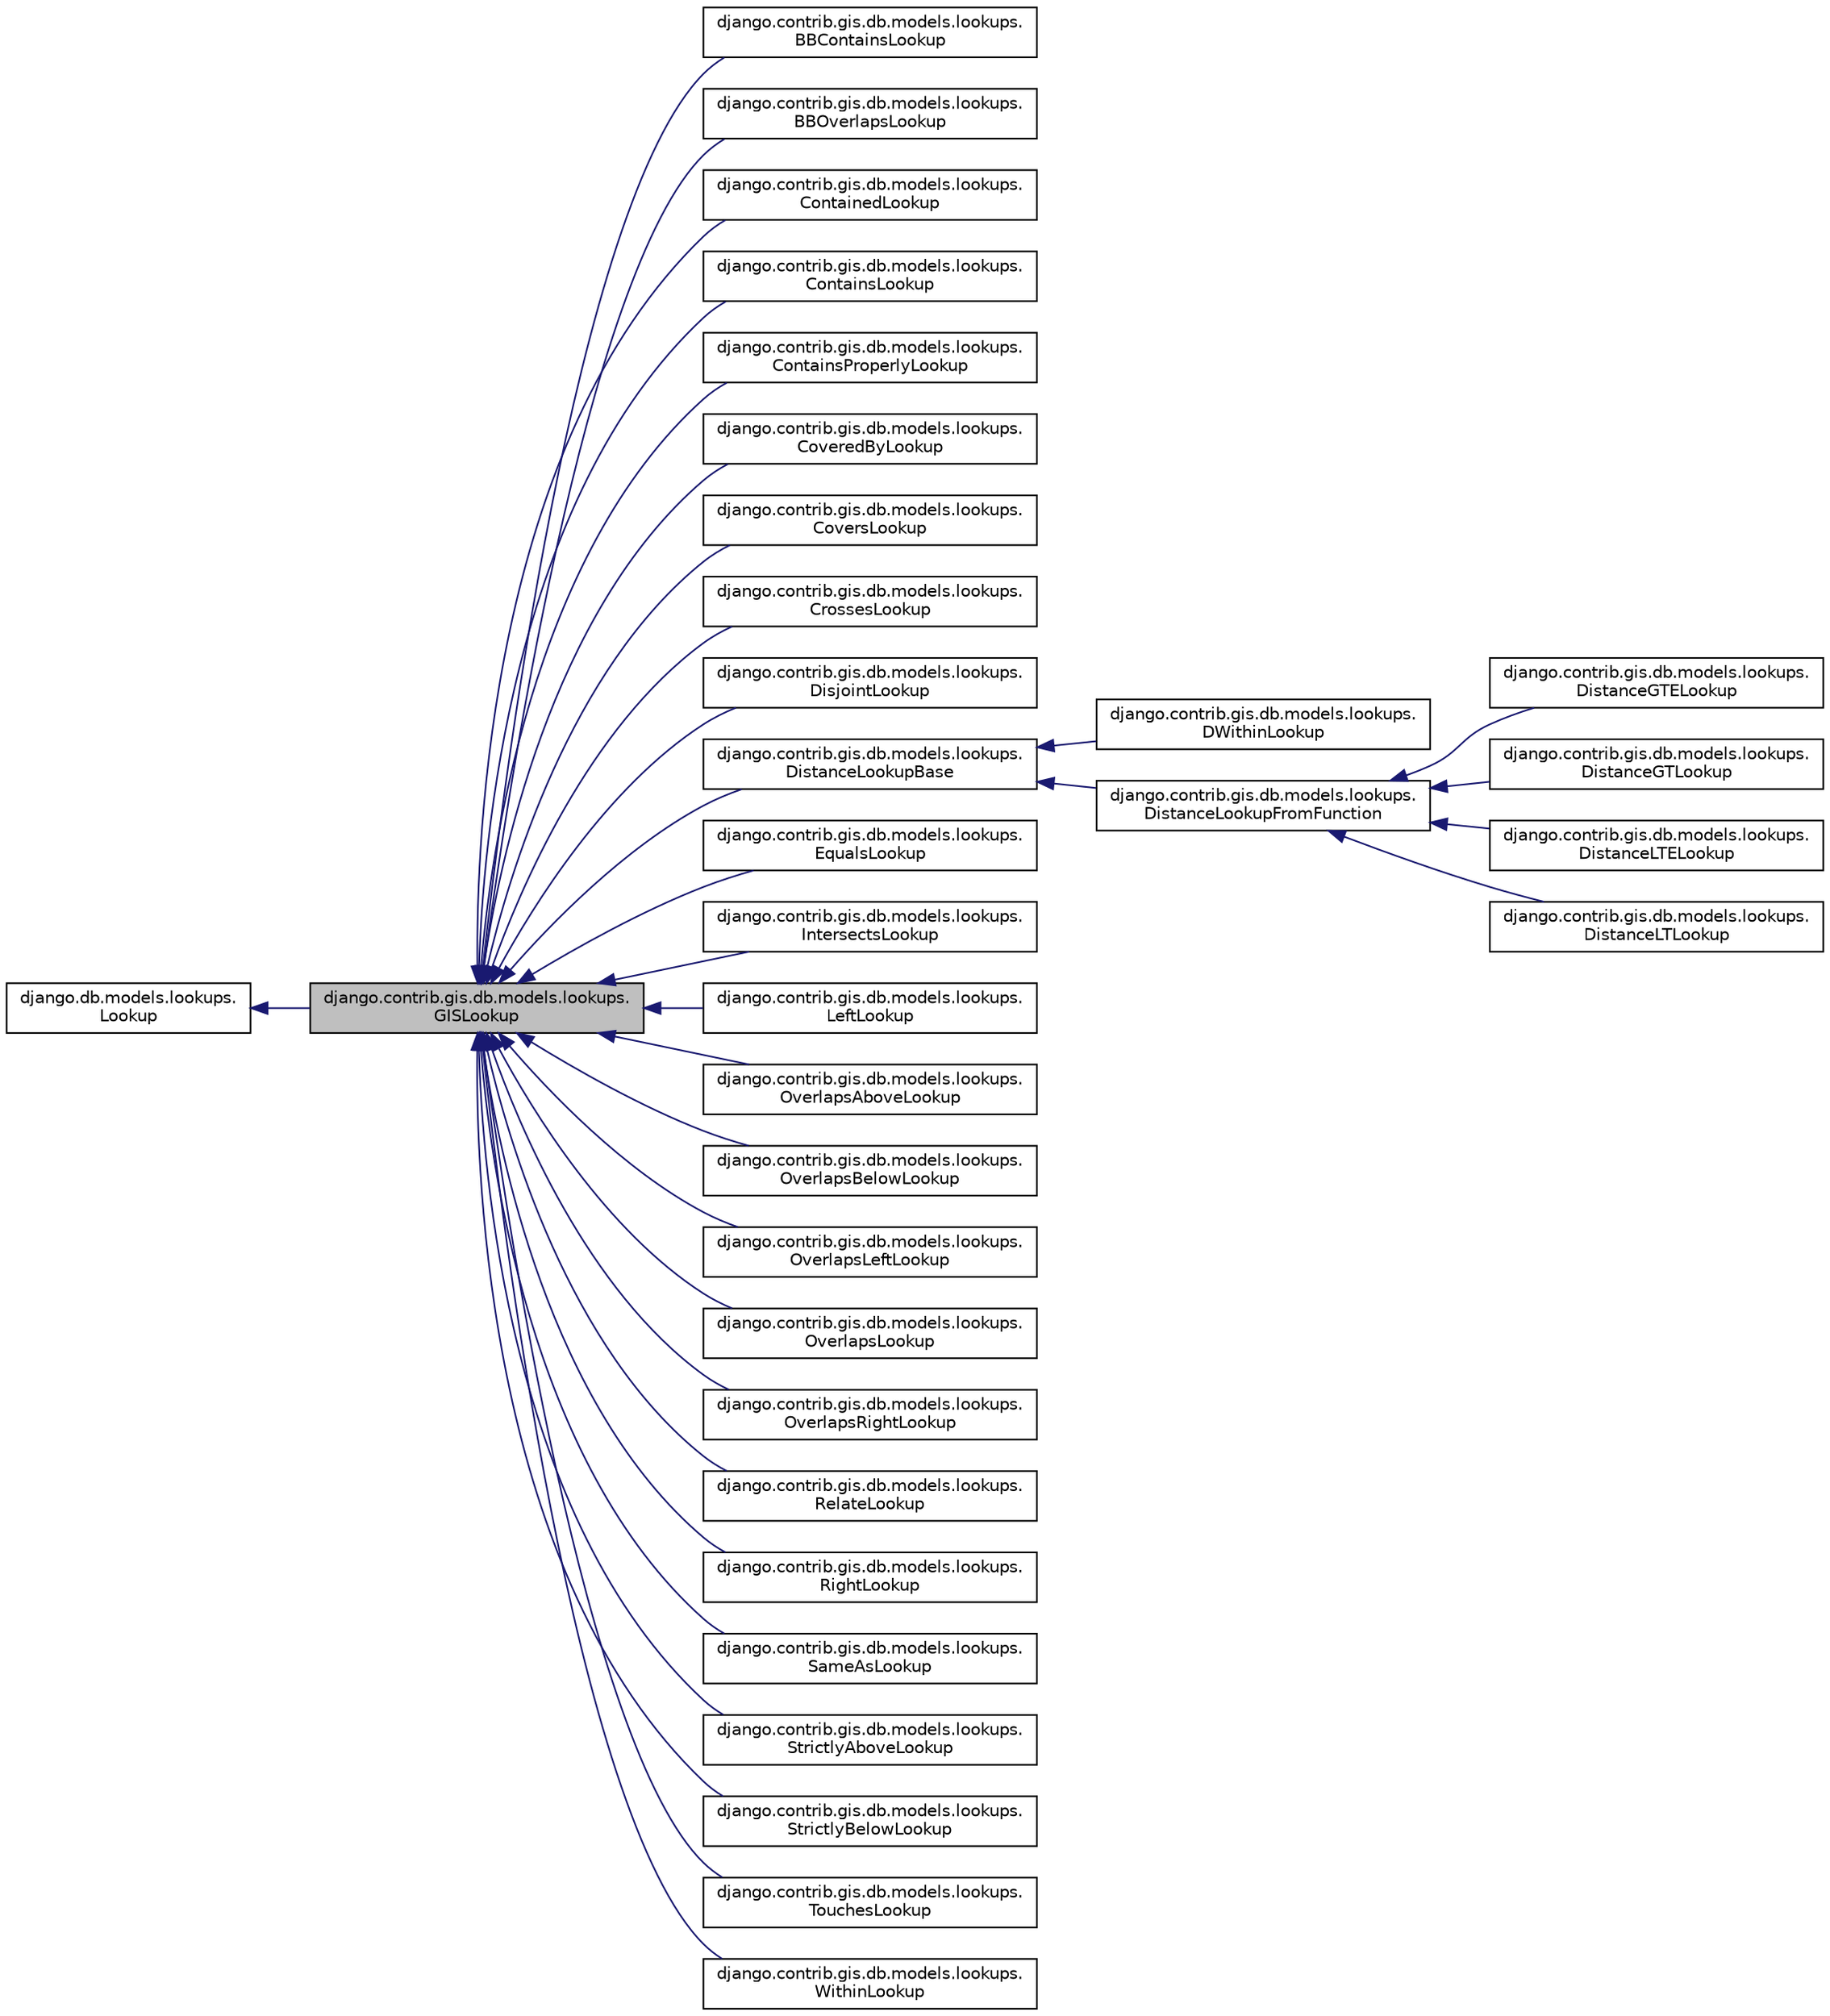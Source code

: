 digraph "django.contrib.gis.db.models.lookups.GISLookup"
{
 // LATEX_PDF_SIZE
  edge [fontname="Helvetica",fontsize="10",labelfontname="Helvetica",labelfontsize="10"];
  node [fontname="Helvetica",fontsize="10",shape=record];
  rankdir="LR";
  Node1 [label="django.contrib.gis.db.models.lookups.\lGISLookup",height=0.2,width=0.4,color="black", fillcolor="grey75", style="filled", fontcolor="black",tooltip=" "];
  Node2 -> Node1 [dir="back",color="midnightblue",fontsize="10",style="solid",fontname="Helvetica"];
  Node2 [label="django.db.models.lookups.\lLookup",height=0.2,width=0.4,color="black", fillcolor="white", style="filled",URL="$dd/de0/classdjango_1_1db_1_1models_1_1lookups_1_1_lookup.html",tooltip=" "];
  Node1 -> Node3 [dir="back",color="midnightblue",fontsize="10",style="solid",fontname="Helvetica"];
  Node3 [label="django.contrib.gis.db.models.lookups.\lBBContainsLookup",height=0.2,width=0.4,color="black", fillcolor="white", style="filled",URL="$d4/d35/classdjango_1_1contrib_1_1gis_1_1db_1_1models_1_1lookups_1_1_b_b_contains_lookup.html",tooltip=" "];
  Node1 -> Node4 [dir="back",color="midnightblue",fontsize="10",style="solid",fontname="Helvetica"];
  Node4 [label="django.contrib.gis.db.models.lookups.\lBBOverlapsLookup",height=0.2,width=0.4,color="black", fillcolor="white", style="filled",URL="$de/d9d/classdjango_1_1contrib_1_1gis_1_1db_1_1models_1_1lookups_1_1_b_b_overlaps_lookup.html",tooltip=" "];
  Node1 -> Node5 [dir="back",color="midnightblue",fontsize="10",style="solid",fontname="Helvetica"];
  Node5 [label="django.contrib.gis.db.models.lookups.\lContainedLookup",height=0.2,width=0.4,color="black", fillcolor="white", style="filled",URL="$df/d67/classdjango_1_1contrib_1_1gis_1_1db_1_1models_1_1lookups_1_1_contained_lookup.html",tooltip=" "];
  Node1 -> Node6 [dir="back",color="midnightblue",fontsize="10",style="solid",fontname="Helvetica"];
  Node6 [label="django.contrib.gis.db.models.lookups.\lContainsLookup",height=0.2,width=0.4,color="black", fillcolor="white", style="filled",URL="$d8/d9e/classdjango_1_1contrib_1_1gis_1_1db_1_1models_1_1lookups_1_1_contains_lookup.html",tooltip=" "];
  Node1 -> Node7 [dir="back",color="midnightblue",fontsize="10",style="solid",fontname="Helvetica"];
  Node7 [label="django.contrib.gis.db.models.lookups.\lContainsProperlyLookup",height=0.2,width=0.4,color="black", fillcolor="white", style="filled",URL="$de/da7/classdjango_1_1contrib_1_1gis_1_1db_1_1models_1_1lookups_1_1_contains_properly_lookup.html",tooltip=" "];
  Node1 -> Node8 [dir="back",color="midnightblue",fontsize="10",style="solid",fontname="Helvetica"];
  Node8 [label="django.contrib.gis.db.models.lookups.\lCoveredByLookup",height=0.2,width=0.4,color="black", fillcolor="white", style="filled",URL="$d6/d3d/classdjango_1_1contrib_1_1gis_1_1db_1_1models_1_1lookups_1_1_covered_by_lookup.html",tooltip=" "];
  Node1 -> Node9 [dir="back",color="midnightblue",fontsize="10",style="solid",fontname="Helvetica"];
  Node9 [label="django.contrib.gis.db.models.lookups.\lCoversLookup",height=0.2,width=0.4,color="black", fillcolor="white", style="filled",URL="$d3/d25/classdjango_1_1contrib_1_1gis_1_1db_1_1models_1_1lookups_1_1_covers_lookup.html",tooltip=" "];
  Node1 -> Node10 [dir="back",color="midnightblue",fontsize="10",style="solid",fontname="Helvetica"];
  Node10 [label="django.contrib.gis.db.models.lookups.\lCrossesLookup",height=0.2,width=0.4,color="black", fillcolor="white", style="filled",URL="$d9/d3f/classdjango_1_1contrib_1_1gis_1_1db_1_1models_1_1lookups_1_1_crosses_lookup.html",tooltip=" "];
  Node1 -> Node11 [dir="back",color="midnightblue",fontsize="10",style="solid",fontname="Helvetica"];
  Node11 [label="django.contrib.gis.db.models.lookups.\lDisjointLookup",height=0.2,width=0.4,color="black", fillcolor="white", style="filled",URL="$d7/d92/classdjango_1_1contrib_1_1gis_1_1db_1_1models_1_1lookups_1_1_disjoint_lookup.html",tooltip=" "];
  Node1 -> Node12 [dir="back",color="midnightblue",fontsize="10",style="solid",fontname="Helvetica"];
  Node12 [label="django.contrib.gis.db.models.lookups.\lDistanceLookupBase",height=0.2,width=0.4,color="black", fillcolor="white", style="filled",URL="$d9/d80/classdjango_1_1contrib_1_1gis_1_1db_1_1models_1_1lookups_1_1_distance_lookup_base.html",tooltip=" "];
  Node12 -> Node13 [dir="back",color="midnightblue",fontsize="10",style="solid",fontname="Helvetica"];
  Node13 [label="django.contrib.gis.db.models.lookups.\lDWithinLookup",height=0.2,width=0.4,color="black", fillcolor="white", style="filled",URL="$dc/d45/classdjango_1_1contrib_1_1gis_1_1db_1_1models_1_1lookups_1_1_d_within_lookup.html",tooltip=" "];
  Node12 -> Node14 [dir="back",color="midnightblue",fontsize="10",style="solid",fontname="Helvetica"];
  Node14 [label="django.contrib.gis.db.models.lookups.\lDistanceLookupFromFunction",height=0.2,width=0.4,color="black", fillcolor="white", style="filled",URL="$de/d49/classdjango_1_1contrib_1_1gis_1_1db_1_1models_1_1lookups_1_1_distance_lookup_from_function.html",tooltip=" "];
  Node14 -> Node15 [dir="back",color="midnightblue",fontsize="10",style="solid",fontname="Helvetica"];
  Node15 [label="django.contrib.gis.db.models.lookups.\lDistanceGTELookup",height=0.2,width=0.4,color="black", fillcolor="white", style="filled",URL="$d2/d75/classdjango_1_1contrib_1_1gis_1_1db_1_1models_1_1lookups_1_1_distance_g_t_e_lookup.html",tooltip=" "];
  Node14 -> Node16 [dir="back",color="midnightblue",fontsize="10",style="solid",fontname="Helvetica"];
  Node16 [label="django.contrib.gis.db.models.lookups.\lDistanceGTLookup",height=0.2,width=0.4,color="black", fillcolor="white", style="filled",URL="$dd/d9e/classdjango_1_1contrib_1_1gis_1_1db_1_1models_1_1lookups_1_1_distance_g_t_lookup.html",tooltip=" "];
  Node14 -> Node17 [dir="back",color="midnightblue",fontsize="10",style="solid",fontname="Helvetica"];
  Node17 [label="django.contrib.gis.db.models.lookups.\lDistanceLTELookup",height=0.2,width=0.4,color="black", fillcolor="white", style="filled",URL="$da/d50/classdjango_1_1contrib_1_1gis_1_1db_1_1models_1_1lookups_1_1_distance_l_t_e_lookup.html",tooltip=" "];
  Node14 -> Node18 [dir="back",color="midnightblue",fontsize="10",style="solid",fontname="Helvetica"];
  Node18 [label="django.contrib.gis.db.models.lookups.\lDistanceLTLookup",height=0.2,width=0.4,color="black", fillcolor="white", style="filled",URL="$de/da8/classdjango_1_1contrib_1_1gis_1_1db_1_1models_1_1lookups_1_1_distance_l_t_lookup.html",tooltip=" "];
  Node1 -> Node19 [dir="back",color="midnightblue",fontsize="10",style="solid",fontname="Helvetica"];
  Node19 [label="django.contrib.gis.db.models.lookups.\lEqualsLookup",height=0.2,width=0.4,color="black", fillcolor="white", style="filled",URL="$d5/d5d/classdjango_1_1contrib_1_1gis_1_1db_1_1models_1_1lookups_1_1_equals_lookup.html",tooltip=" "];
  Node1 -> Node20 [dir="back",color="midnightblue",fontsize="10",style="solid",fontname="Helvetica"];
  Node20 [label="django.contrib.gis.db.models.lookups.\lIntersectsLookup",height=0.2,width=0.4,color="black", fillcolor="white", style="filled",URL="$d5/dd3/classdjango_1_1contrib_1_1gis_1_1db_1_1models_1_1lookups_1_1_intersects_lookup.html",tooltip=" "];
  Node1 -> Node21 [dir="back",color="midnightblue",fontsize="10",style="solid",fontname="Helvetica"];
  Node21 [label="django.contrib.gis.db.models.lookups.\lLeftLookup",height=0.2,width=0.4,color="black", fillcolor="white", style="filled",URL="$d5/d80/classdjango_1_1contrib_1_1gis_1_1db_1_1models_1_1lookups_1_1_left_lookup.html",tooltip=" "];
  Node1 -> Node22 [dir="back",color="midnightblue",fontsize="10",style="solid",fontname="Helvetica"];
  Node22 [label="django.contrib.gis.db.models.lookups.\lOverlapsAboveLookup",height=0.2,width=0.4,color="black", fillcolor="white", style="filled",URL="$dc/d8e/classdjango_1_1contrib_1_1gis_1_1db_1_1models_1_1lookups_1_1_overlaps_above_lookup.html",tooltip=" "];
  Node1 -> Node23 [dir="back",color="midnightblue",fontsize="10",style="solid",fontname="Helvetica"];
  Node23 [label="django.contrib.gis.db.models.lookups.\lOverlapsBelowLookup",height=0.2,width=0.4,color="black", fillcolor="white", style="filled",URL="$d2/d22/classdjango_1_1contrib_1_1gis_1_1db_1_1models_1_1lookups_1_1_overlaps_below_lookup.html",tooltip=" "];
  Node1 -> Node24 [dir="back",color="midnightblue",fontsize="10",style="solid",fontname="Helvetica"];
  Node24 [label="django.contrib.gis.db.models.lookups.\lOverlapsLeftLookup",height=0.2,width=0.4,color="black", fillcolor="white", style="filled",URL="$dd/dca/classdjango_1_1contrib_1_1gis_1_1db_1_1models_1_1lookups_1_1_overlaps_left_lookup.html",tooltip=" "];
  Node1 -> Node25 [dir="back",color="midnightblue",fontsize="10",style="solid",fontname="Helvetica"];
  Node25 [label="django.contrib.gis.db.models.lookups.\lOverlapsLookup",height=0.2,width=0.4,color="black", fillcolor="white", style="filled",URL="$dc/de7/classdjango_1_1contrib_1_1gis_1_1db_1_1models_1_1lookups_1_1_overlaps_lookup.html",tooltip=" "];
  Node1 -> Node26 [dir="back",color="midnightblue",fontsize="10",style="solid",fontname="Helvetica"];
  Node26 [label="django.contrib.gis.db.models.lookups.\lOverlapsRightLookup",height=0.2,width=0.4,color="black", fillcolor="white", style="filled",URL="$da/d37/classdjango_1_1contrib_1_1gis_1_1db_1_1models_1_1lookups_1_1_overlaps_right_lookup.html",tooltip=" "];
  Node1 -> Node27 [dir="back",color="midnightblue",fontsize="10",style="solid",fontname="Helvetica"];
  Node27 [label="django.contrib.gis.db.models.lookups.\lRelateLookup",height=0.2,width=0.4,color="black", fillcolor="white", style="filled",URL="$da/df7/classdjango_1_1contrib_1_1gis_1_1db_1_1models_1_1lookups_1_1_relate_lookup.html",tooltip=" "];
  Node1 -> Node28 [dir="back",color="midnightblue",fontsize="10",style="solid",fontname="Helvetica"];
  Node28 [label="django.contrib.gis.db.models.lookups.\lRightLookup",height=0.2,width=0.4,color="black", fillcolor="white", style="filled",URL="$dc/dc1/classdjango_1_1contrib_1_1gis_1_1db_1_1models_1_1lookups_1_1_right_lookup.html",tooltip=" "];
  Node1 -> Node29 [dir="back",color="midnightblue",fontsize="10",style="solid",fontname="Helvetica"];
  Node29 [label="django.contrib.gis.db.models.lookups.\lSameAsLookup",height=0.2,width=0.4,color="black", fillcolor="white", style="filled",URL="$d6/d50/classdjango_1_1contrib_1_1gis_1_1db_1_1models_1_1lookups_1_1_same_as_lookup.html",tooltip=" "];
  Node1 -> Node30 [dir="back",color="midnightblue",fontsize="10",style="solid",fontname="Helvetica"];
  Node30 [label="django.contrib.gis.db.models.lookups.\lStrictlyAboveLookup",height=0.2,width=0.4,color="black", fillcolor="white", style="filled",URL="$dd/d18/classdjango_1_1contrib_1_1gis_1_1db_1_1models_1_1lookups_1_1_strictly_above_lookup.html",tooltip=" "];
  Node1 -> Node31 [dir="back",color="midnightblue",fontsize="10",style="solid",fontname="Helvetica"];
  Node31 [label="django.contrib.gis.db.models.lookups.\lStrictlyBelowLookup",height=0.2,width=0.4,color="black", fillcolor="white", style="filled",URL="$d1/dd1/classdjango_1_1contrib_1_1gis_1_1db_1_1models_1_1lookups_1_1_strictly_below_lookup.html",tooltip=" "];
  Node1 -> Node32 [dir="back",color="midnightblue",fontsize="10",style="solid",fontname="Helvetica"];
  Node32 [label="django.contrib.gis.db.models.lookups.\lTouchesLookup",height=0.2,width=0.4,color="black", fillcolor="white", style="filled",URL="$d3/d8a/classdjango_1_1contrib_1_1gis_1_1db_1_1models_1_1lookups_1_1_touches_lookup.html",tooltip=" "];
  Node1 -> Node33 [dir="back",color="midnightblue",fontsize="10",style="solid",fontname="Helvetica"];
  Node33 [label="django.contrib.gis.db.models.lookups.\lWithinLookup",height=0.2,width=0.4,color="black", fillcolor="white", style="filled",URL="$db/d98/classdjango_1_1contrib_1_1gis_1_1db_1_1models_1_1lookups_1_1_within_lookup.html",tooltip=" "];
}
